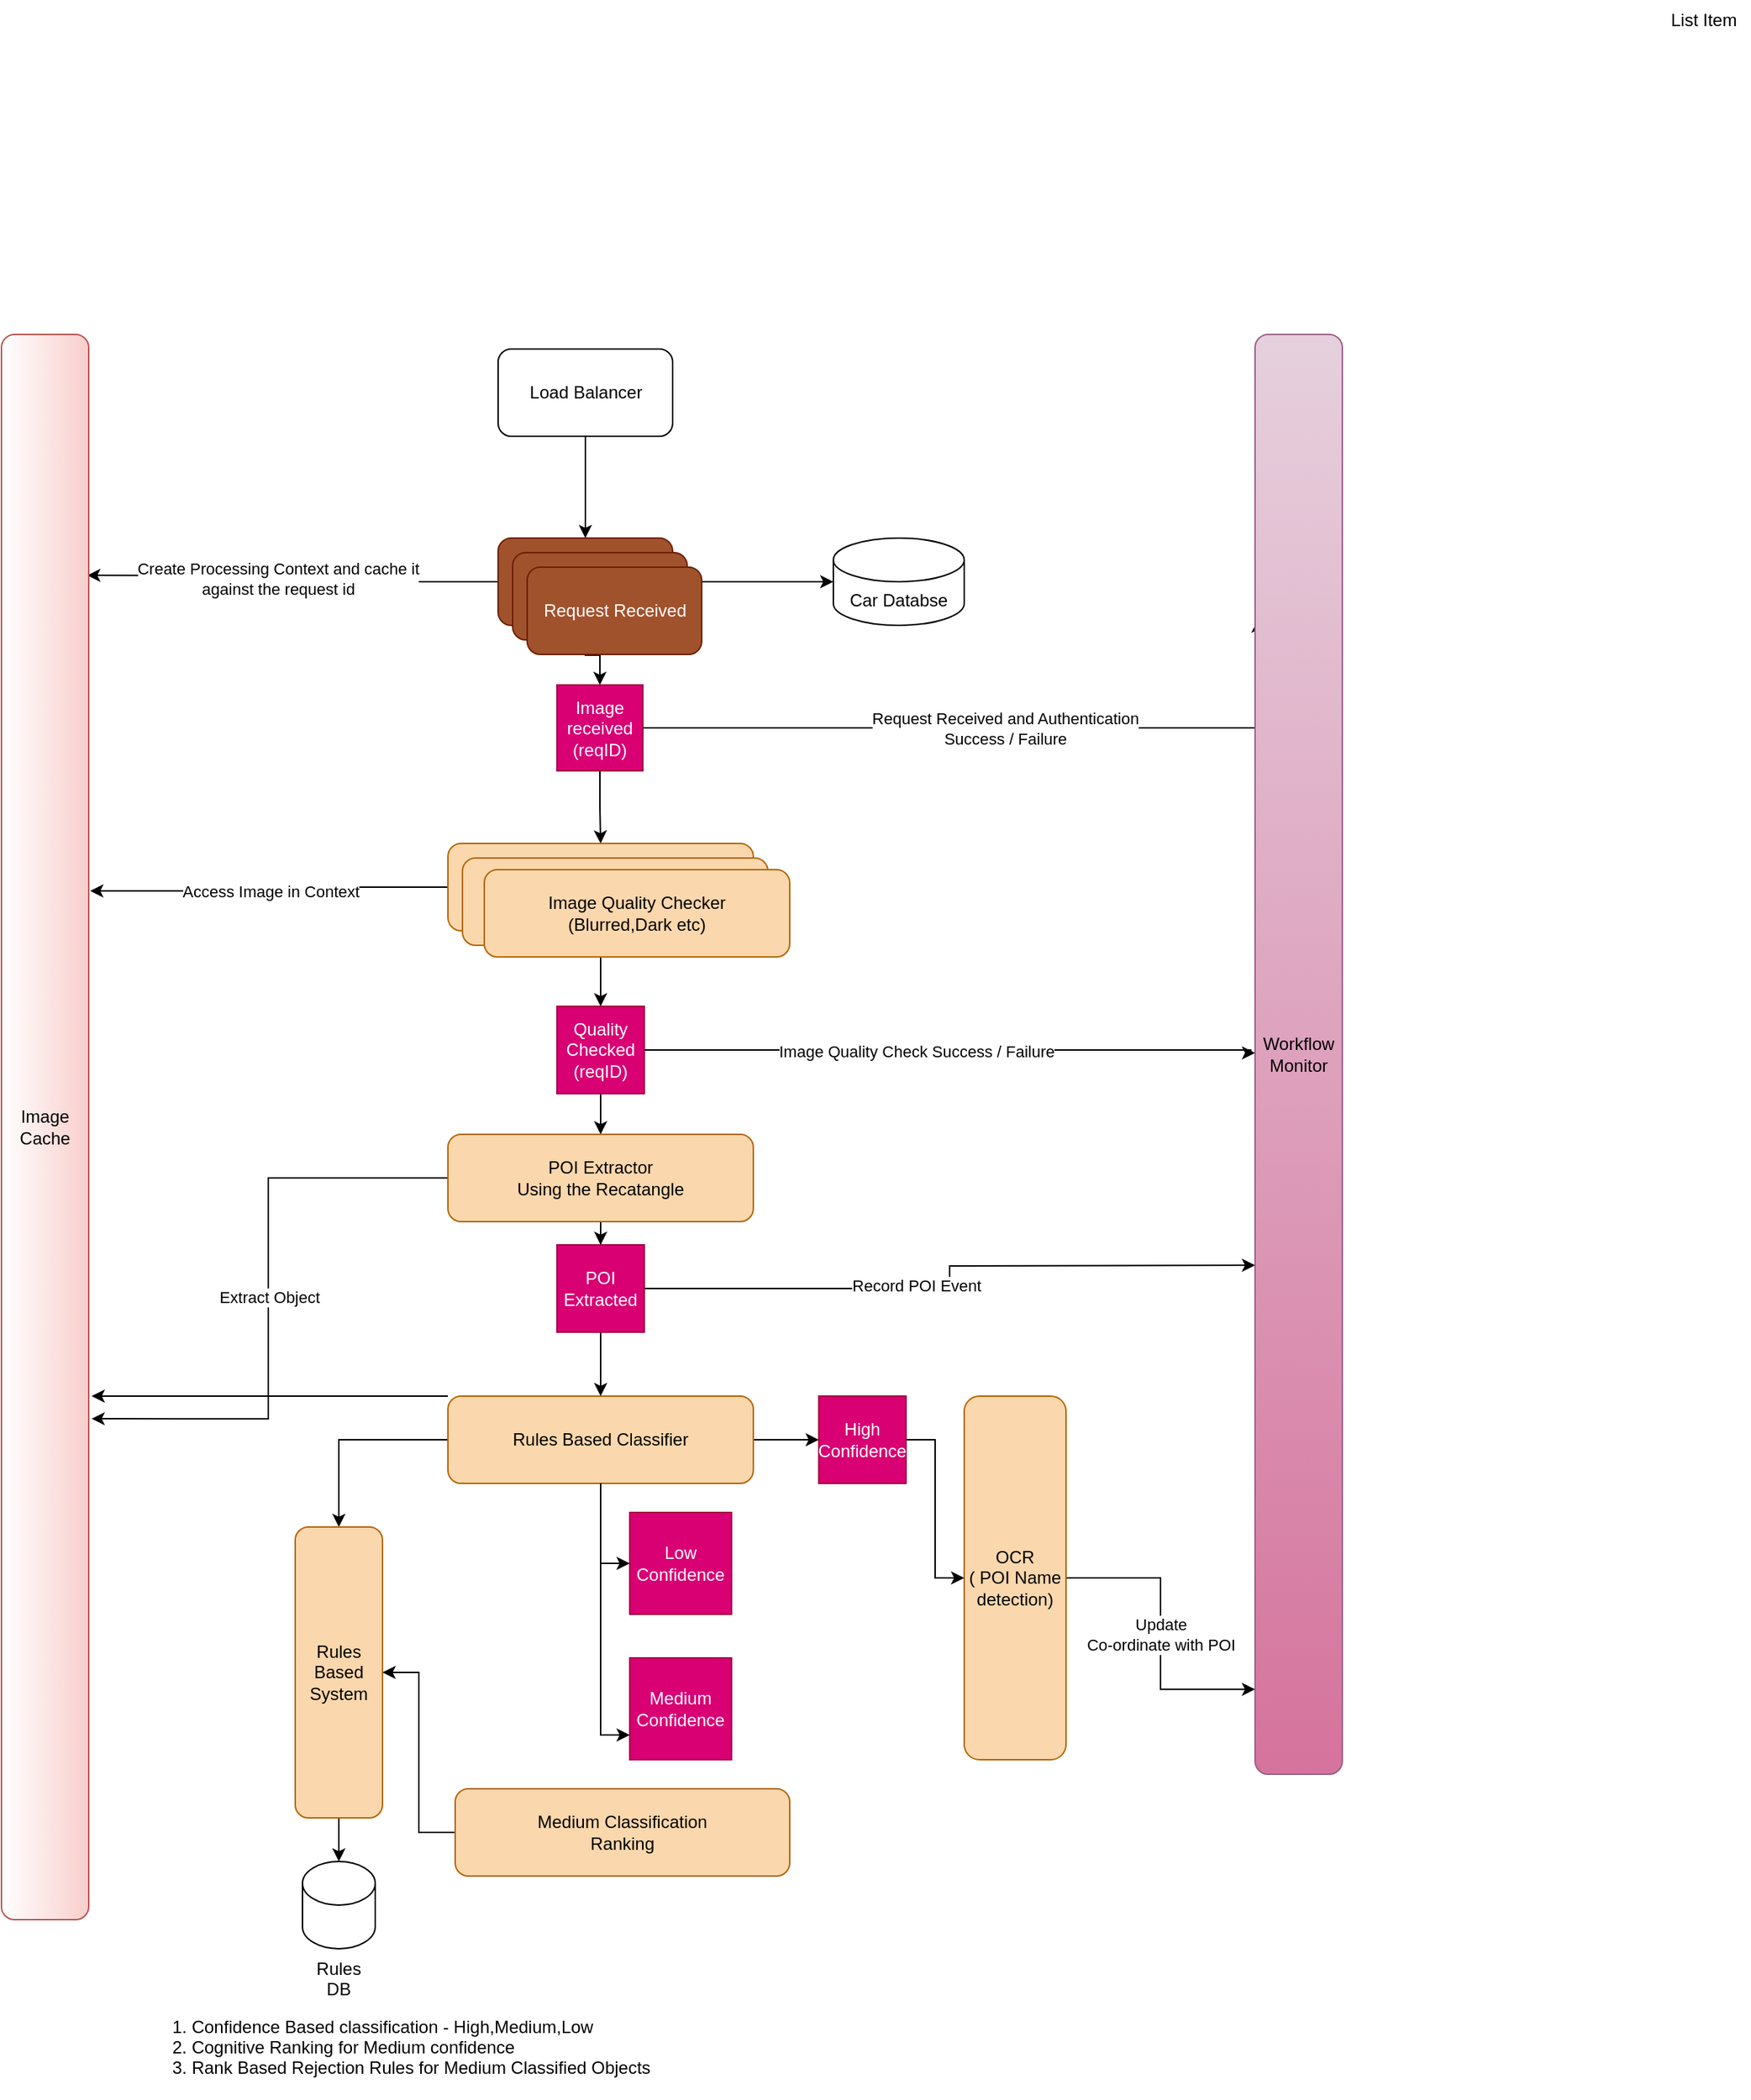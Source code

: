 <mxfile version="14.9.5" type="github">
  <diagram id="XxNugtCI8afvUEBFErPB" name="Page-1">
    <mxGraphModel dx="3122" dy="701" grid="1" gridSize="10" guides="1" tooltips="1" connect="1" arrows="1" fold="1" page="1" pageScale="1" pageWidth="850" pageHeight="1100" math="0" shadow="0">
      <root>
        <mxCell id="0" />
        <mxCell id="1" parent="0" />
        <mxCell id="c3AHEVGunP_70obRJV6V-9" value="" style="edgeStyle=orthogonalEdgeStyle;rounded=0;orthogonalLoop=1;jettySize=auto;html=1;" parent="1" source="c3AHEVGunP_70obRJV6V-1" target="c3AHEVGunP_70obRJV6V-5" edge="1">
          <mxGeometry relative="1" as="geometry" />
        </mxCell>
        <mxCell id="c3AHEVGunP_70obRJV6V-1" value="Load Balancer" style="rounded=1;whiteSpace=wrap;html=1;" parent="1" vertex="1">
          <mxGeometry x="-1080.5" y="330" width="120" height="60" as="geometry" />
        </mxCell>
        <mxCell id="c3AHEVGunP_70obRJV6V-4" value="List Item" style="text;strokeColor=none;fillColor=none;align=left;verticalAlign=top;spacingLeft=4;spacingRight=4;overflow=hidden;rotatable=0;points=[[0,0.5],[1,0.5]];portConstraint=eastwest;" parent="1" vertex="1">
          <mxGeometry x="-280" y="90" width="60" height="26" as="geometry" />
        </mxCell>
        <mxCell id="c3AHEVGunP_70obRJV6V-13" style="edgeStyle=orthogonalEdgeStyle;rounded=0;orthogonalLoop=1;jettySize=auto;html=1;" parent="1" source="c3AHEVGunP_70obRJV6V-5" target="c3AHEVGunP_70obRJV6V-12" edge="1">
          <mxGeometry relative="1" as="geometry" />
        </mxCell>
        <mxCell id="c3AHEVGunP_70obRJV6V-14" style="edgeStyle=orthogonalEdgeStyle;rounded=0;orthogonalLoop=1;jettySize=auto;html=1;entryX=0.983;entryY=0.152;entryDx=0;entryDy=0;entryPerimeter=0;" parent="1" source="c3AHEVGunP_70obRJV6V-5" target="c3AHEVGunP_70obRJV6V-8" edge="1">
          <mxGeometry relative="1" as="geometry">
            <mxPoint x="-1310" y="530" as="targetPoint" />
            <Array as="points" />
          </mxGeometry>
        </mxCell>
        <mxCell id="c3AHEVGunP_70obRJV6V-23" value="&lt;div&gt;Create Processing Context and cache it&lt;/div&gt;&lt;div&gt;against the request id&lt;br&gt;&lt;/div&gt;" style="edgeLabel;html=1;align=center;verticalAlign=middle;resizable=0;points=[];" parent="c3AHEVGunP_70obRJV6V-14" vertex="1" connectable="0">
          <mxGeometry x="-0.255" y="-2" relative="1" as="geometry">
            <mxPoint x="-45" as="offset" />
          </mxGeometry>
        </mxCell>
        <mxCell id="CHWDNGLUlrJRY1oMxt7H-8" value="&lt;div&gt;Request Received and Authentication &lt;br&gt;&lt;/div&gt;&lt;div&gt;Success / Failure&lt;/div&gt;" style="edgeStyle=orthogonalEdgeStyle;rounded=0;orthogonalLoop=1;jettySize=auto;html=1;entryX=0.033;entryY=0.198;entryDx=0;entryDy=0;entryPerimeter=0;exitX=1;exitY=0.5;exitDx=0;exitDy=0;" edge="1" parent="1" source="c3AHEVGunP_70obRJV6V-12" target="c3AHEVGunP_70obRJV6V-6">
          <mxGeometry relative="1" as="geometry">
            <Array as="points">
              <mxPoint x="-558" y="591" />
            </Array>
          </mxGeometry>
        </mxCell>
        <mxCell id="CHWDNGLUlrJRY1oMxt7H-33" style="edgeStyle=orthogonalEdgeStyle;rounded=0;orthogonalLoop=1;jettySize=auto;html=1;" edge="1" parent="1" source="c3AHEVGunP_70obRJV6V-5" target="CHWDNGLUlrJRY1oMxt7H-9">
          <mxGeometry relative="1" as="geometry" />
        </mxCell>
        <mxCell id="c3AHEVGunP_70obRJV6V-5" value="Request Received " style="rounded=1;whiteSpace=wrap;html=1;fillColor=#a0522d;strokeColor=#6D1F00;fontColor=#ffffff;" parent="1" vertex="1">
          <mxGeometry x="-1080.5" y="460" width="120" height="60" as="geometry" />
        </mxCell>
        <mxCell id="c3AHEVGunP_70obRJV6V-6" value="Workflow Monitor" style="whiteSpace=wrap;html=1;rounded=1;gradientColor=#d5739d;fillColor=#e6d0de;strokeColor=#996185;" parent="1" vertex="1">
          <mxGeometry x="-560" y="320" width="60" height="990" as="geometry" />
        </mxCell>
        <mxCell id="c3AHEVGunP_70obRJV6V-8" value="Image Cache" style="rounded=1;whiteSpace=wrap;html=1;comic=0;noLabel=0;perimeter=none;fillColor=#f8cecc;strokeColor=#b85450;gradientDirection=west;gradientColor=#ffffff;" parent="1" vertex="1">
          <mxGeometry x="-1422" y="320" width="60" height="1090" as="geometry" />
        </mxCell>
        <mxCell id="c3AHEVGunP_70obRJV6V-19" value="" style="edgeStyle=orthogonalEdgeStyle;rounded=0;orthogonalLoop=1;jettySize=auto;html=1;" parent="1" source="c3AHEVGunP_70obRJV6V-12" target="c3AHEVGunP_70obRJV6V-17" edge="1">
          <mxGeometry relative="1" as="geometry" />
        </mxCell>
        <mxCell id="c3AHEVGunP_70obRJV6V-12" value="&lt;div&gt;Image&lt;/div&gt;&lt;div&gt;received&lt;/div&gt;&lt;div&gt;(reqID)&lt;br&gt;&lt;/div&gt;" style="whiteSpace=wrap;html=1;aspect=fixed;fillColor=#d80073;strokeColor=#A50040;fontColor=#ffffff;" parent="1" vertex="1">
          <mxGeometry x="-1040" y="561" width="59" height="59" as="geometry" />
        </mxCell>
        <mxCell id="c3AHEVGunP_70obRJV6V-20" style="edgeStyle=orthogonalEdgeStyle;rounded=0;orthogonalLoop=1;jettySize=auto;html=1;" parent="1" source="K9o8H2WBsIFsbjC5ukCQ-2" edge="1">
          <mxGeometry relative="1" as="geometry">
            <mxPoint x="-560" y="814" as="targetPoint" />
            <mxPoint x="-960" y="798" as="sourcePoint" />
            <Array as="points">
              <mxPoint x="-563" y="812" />
              <mxPoint x="-563" y="814" />
            </Array>
          </mxGeometry>
        </mxCell>
        <mxCell id="c3AHEVGunP_70obRJV6V-21" value="Image Quality Check Success / Failure" style="edgeLabel;html=1;align=center;verticalAlign=middle;resizable=0;points=[];" parent="c3AHEVGunP_70obRJV6V-20" vertex="1" connectable="0">
          <mxGeometry x="-0.114" y="-1" relative="1" as="geometry">
            <mxPoint as="offset" />
          </mxGeometry>
        </mxCell>
        <mxCell id="c3AHEVGunP_70obRJV6V-26" value="" style="edgeStyle=orthogonalEdgeStyle;rounded=0;orthogonalLoop=1;jettySize=auto;html=1;entryX=1.017;entryY=0.351;entryDx=0;entryDy=0;entryPerimeter=0;" parent="1" source="c3AHEVGunP_70obRJV6V-17" edge="1" target="c3AHEVGunP_70obRJV6V-8">
          <mxGeometry relative="1" as="geometry">
            <mxPoint x="-1360" y="700" as="targetPoint" />
          </mxGeometry>
        </mxCell>
        <mxCell id="c3AHEVGunP_70obRJV6V-27" value="Access Image in Context" style="edgeLabel;html=1;align=center;verticalAlign=middle;resizable=0;points=[];" parent="c3AHEVGunP_70obRJV6V-26" vertex="1" connectable="0">
          <mxGeometry x="0.161" y="3" relative="1" as="geometry">
            <mxPoint x="20" y="-3" as="offset" />
          </mxGeometry>
        </mxCell>
        <mxCell id="K9o8H2WBsIFsbjC5ukCQ-3" value="" style="edgeStyle=orthogonalEdgeStyle;rounded=0;orthogonalLoop=1;jettySize=auto;html=1;" parent="1" source="c3AHEVGunP_70obRJV6V-17" target="K9o8H2WBsIFsbjC5ukCQ-2" edge="1">
          <mxGeometry relative="1" as="geometry" />
        </mxCell>
        <mxCell id="c3AHEVGunP_70obRJV6V-17" value="Image Quality Checker&lt;br&gt;(Blurred,Dark etc)" style="rounded=1;whiteSpace=wrap;html=1;fillColor=#fad7ac;strokeColor=#b46504;" parent="1" vertex="1">
          <mxGeometry x="-1115" y="670" width="210" height="60" as="geometry" />
        </mxCell>
        <mxCell id="K9o8H2WBsIFsbjC5ukCQ-5" value="" style="edgeStyle=orthogonalEdgeStyle;rounded=0;orthogonalLoop=1;jettySize=auto;html=1;" parent="1" source="K9o8H2WBsIFsbjC5ukCQ-2" target="K9o8H2WBsIFsbjC5ukCQ-4" edge="1">
          <mxGeometry relative="1" as="geometry" />
        </mxCell>
        <mxCell id="K9o8H2WBsIFsbjC5ukCQ-2" value="&lt;div&gt;Quality Checked&lt;/div&gt;&lt;div&gt;(reqID)&lt;br&gt;&lt;/div&gt;" style="whiteSpace=wrap;html=1;aspect=fixed;fillColor=#d80073;strokeColor=#A50040;fontColor=#ffffff;" parent="1" vertex="1">
          <mxGeometry x="-1040" y="782" width="60" height="60" as="geometry" />
        </mxCell>
        <mxCell id="K9o8H2WBsIFsbjC5ukCQ-6" value="Extract Object " style="edgeStyle=orthogonalEdgeStyle;rounded=0;orthogonalLoop=1;jettySize=auto;html=1;entryX=1.033;entryY=0.684;entryDx=0;entryDy=0;entryPerimeter=0;" parent="1" source="K9o8H2WBsIFsbjC5ukCQ-4" target="c3AHEVGunP_70obRJV6V-8" edge="1">
          <mxGeometry relative="1" as="geometry" />
        </mxCell>
        <mxCell id="K9o8H2WBsIFsbjC5ukCQ-13" style="edgeStyle=orthogonalEdgeStyle;rounded=0;orthogonalLoop=1;jettySize=auto;html=1;" parent="1" source="K9o8H2WBsIFsbjC5ukCQ-4" target="K9o8H2WBsIFsbjC5ukCQ-10" edge="1">
          <mxGeometry relative="1" as="geometry" />
        </mxCell>
        <mxCell id="K9o8H2WBsIFsbjC5ukCQ-4" value="&lt;div&gt;POI Extractor&lt;br&gt;&lt;/div&gt;&lt;div&gt;Using the Recatangle&lt;br&gt;&lt;/div&gt;" style="rounded=1;whiteSpace=wrap;html=1;fillColor=#fad7ac;strokeColor=#b46504;" parent="1" vertex="1">
          <mxGeometry x="-1115" y="870" width="210" height="60" as="geometry" />
        </mxCell>
        <mxCell id="K9o8H2WBsIFsbjC5ukCQ-18" value="" style="edgeStyle=orthogonalEdgeStyle;rounded=0;orthogonalLoop=1;jettySize=auto;html=1;" parent="1" source="K9o8H2WBsIFsbjC5ukCQ-9" target="CHWDNGLUlrJRY1oMxt7H-2" edge="1">
          <mxGeometry relative="1" as="geometry">
            <mxPoint x="-830" y="1142.5" as="targetPoint" />
          </mxGeometry>
        </mxCell>
        <mxCell id="CHWDNGLUlrJRY1oMxt7H-1" value="" style="edgeStyle=orthogonalEdgeStyle;rounded=0;orthogonalLoop=1;jettySize=auto;html=1;" edge="1" parent="1" source="K9o8H2WBsIFsbjC5ukCQ-9" target="CHWDNGLUlrJRY1oMxt7H-21">
          <mxGeometry relative="1" as="geometry">
            <mxPoint x="-1010" y="1160" as="targetPoint" />
          </mxGeometry>
        </mxCell>
        <mxCell id="CHWDNGLUlrJRY1oMxt7H-4" style="edgeStyle=orthogonalEdgeStyle;rounded=0;orthogonalLoop=1;jettySize=auto;html=1;" edge="1" parent="1" source="K9o8H2WBsIFsbjC5ukCQ-9">
          <mxGeometry relative="1" as="geometry">
            <mxPoint x="-1360" y="1050" as="targetPoint" />
            <Array as="points">
              <mxPoint x="-1358" y="1050" />
            </Array>
          </mxGeometry>
        </mxCell>
        <mxCell id="CHWDNGLUlrJRY1oMxt7H-45" style="edgeStyle=orthogonalEdgeStyle;rounded=0;orthogonalLoop=1;jettySize=auto;html=1;entryX=0;entryY=0.5;entryDx=0;entryDy=0;" edge="1" parent="1" source="K9o8H2WBsIFsbjC5ukCQ-9" target="CHWDNGLUlrJRY1oMxt7H-28">
          <mxGeometry relative="1" as="geometry" />
        </mxCell>
        <mxCell id="K9o8H2WBsIFsbjC5ukCQ-9" value="Rules Based Classifier" style="rounded=1;whiteSpace=wrap;html=1;fillColor=#fad7ac;strokeColor=#b46504;" parent="1" vertex="1">
          <mxGeometry x="-1115" y="1050" width="210" height="60" as="geometry" />
        </mxCell>
        <mxCell id="CHWDNGLUlrJRY1oMxt7H-31" style="edgeStyle=orthogonalEdgeStyle;rounded=0;orthogonalLoop=1;jettySize=auto;html=1;" edge="1" parent="1" source="K9o8H2WBsIFsbjC5ukCQ-10">
          <mxGeometry relative="1" as="geometry">
            <mxPoint x="-560" y="960" as="targetPoint" />
          </mxGeometry>
        </mxCell>
        <mxCell id="CHWDNGLUlrJRY1oMxt7H-32" value="Record POI Event" style="edgeLabel;html=1;align=center;verticalAlign=middle;resizable=0;points=[];" vertex="1" connectable="0" parent="CHWDNGLUlrJRY1oMxt7H-31">
          <mxGeometry x="-0.121" y="2" relative="1" as="geometry">
            <mxPoint x="-5" as="offset" />
          </mxGeometry>
        </mxCell>
        <mxCell id="CHWDNGLUlrJRY1oMxt7H-41" style="edgeStyle=orthogonalEdgeStyle;rounded=0;orthogonalLoop=1;jettySize=auto;html=1;" edge="1" parent="1" source="K9o8H2WBsIFsbjC5ukCQ-10" target="K9o8H2WBsIFsbjC5ukCQ-9">
          <mxGeometry relative="1" as="geometry" />
        </mxCell>
        <mxCell id="K9o8H2WBsIFsbjC5ukCQ-10" value="POI Extracted" style="whiteSpace=wrap;html=1;aspect=fixed;fillColor=#d80073;strokeColor=#A50040;fontColor=#ffffff;" parent="1" vertex="1">
          <mxGeometry x="-1040" y="946" width="60" height="60" as="geometry" />
        </mxCell>
        <mxCell id="CHWDNGLUlrJRY1oMxt7H-26" value="&lt;div&gt;Update&lt;/div&gt;&lt;div&gt;Co-ordinate with POI&lt;br&gt;&lt;/div&gt;" style="edgeStyle=orthogonalEdgeStyle;rounded=0;orthogonalLoop=1;jettySize=auto;html=1;entryX=0;entryY=0.941;entryDx=0;entryDy=0;entryPerimeter=0;" edge="1" parent="1" source="K9o8H2WBsIFsbjC5ukCQ-17" target="c3AHEVGunP_70obRJV6V-6">
          <mxGeometry relative="1" as="geometry" />
        </mxCell>
        <mxCell id="K9o8H2WBsIFsbjC5ukCQ-17" value="&lt;div&gt;OCR &lt;br&gt;&lt;/div&gt;&lt;div&gt;( POI Name detection)&lt;/div&gt;" style="rounded=1;whiteSpace=wrap;html=1;fillColor=#fad7ac;strokeColor=#b46504;" parent="1" vertex="1">
          <mxGeometry x="-760" y="1050" width="70" height="250" as="geometry" />
        </mxCell>
        <mxCell id="CHWDNGLUlrJRY1oMxt7H-25" style="edgeStyle=orthogonalEdgeStyle;rounded=0;orthogonalLoop=1;jettySize=auto;html=1;" edge="1" parent="1" source="CHWDNGLUlrJRY1oMxt7H-2" target="K9o8H2WBsIFsbjC5ukCQ-17">
          <mxGeometry relative="1" as="geometry" />
        </mxCell>
        <mxCell id="CHWDNGLUlrJRY1oMxt7H-2" value="High Confidence " style="whiteSpace=wrap;html=1;aspect=fixed;fillColor=#d80073;strokeColor=#A50040;fontColor=#ffffff;" vertex="1" parent="1">
          <mxGeometry x="-860" y="1050" width="60" height="60" as="geometry" />
        </mxCell>
        <mxCell id="CHWDNGLUlrJRY1oMxt7H-9" value="Car Databse" style="shape=cylinder3;whiteSpace=wrap;html=1;boundedLbl=1;backgroundOutline=1;size=15;comic=0;gradientColor=#ffffff;gradientDirection=west;verticalAlign=middle;" vertex="1" parent="1">
          <mxGeometry x="-850" y="460" width="90" height="60" as="geometry" />
        </mxCell>
        <mxCell id="CHWDNGLUlrJRY1oMxt7H-17" value="Rules DB" style="shape=cylinder3;whiteSpace=wrap;html=1;boundedLbl=1;backgroundOutline=1;size=15;comic=0;gradientColor=#ffffff;gradientDirection=west;verticalAlign=top;labelPosition=center;verticalLabelPosition=bottom;align=center;" vertex="1" parent="1">
          <mxGeometry x="-1215" y="1370" width="50" height="60" as="geometry" />
        </mxCell>
        <mxCell id="CHWDNGLUlrJRY1oMxt7H-22" style="edgeStyle=orthogonalEdgeStyle;rounded=0;orthogonalLoop=1;jettySize=auto;html=1;" edge="1" parent="1" source="CHWDNGLUlrJRY1oMxt7H-21" target="CHWDNGLUlrJRY1oMxt7H-17">
          <mxGeometry relative="1" as="geometry" />
        </mxCell>
        <mxCell id="CHWDNGLUlrJRY1oMxt7H-21" value="Rules Based System" style="rounded=1;whiteSpace=wrap;html=1;fillColor=#fad7ac;strokeColor=#b46504;" vertex="1" parent="1">
          <mxGeometry x="-1220" y="1140" width="60" height="200" as="geometry" />
        </mxCell>
        <mxCell id="CHWDNGLUlrJRY1oMxt7H-24" value="1. Confidence Based classification - High,Medium,Low&#xa;2. Cognitive Ranking for Medium confidence&#xa;3. Rank Based Rejection Rules for Medium Classified Objects &#xa;&#xa;" style="text;strokeColor=none;fillColor=none;align=left;verticalAlign=top;spacingLeft=4;spacingRight=4;overflow=hidden;rotatable=0;points=[[0,0.5],[1,0.5]];portConstraint=eastwest;comic=0;" vertex="1" parent="1">
          <mxGeometry x="-1310.5" y="1470" width="350" height="60" as="geometry" />
        </mxCell>
        <mxCell id="CHWDNGLUlrJRY1oMxt7H-27" value="Medium Confidence" style="whiteSpace=wrap;html=1;aspect=fixed;fillColor=#d80073;strokeColor=#A50040;fontColor=#ffffff;" vertex="1" parent="1">
          <mxGeometry x="-990" y="1230" width="70" height="70" as="geometry" />
        </mxCell>
        <mxCell id="CHWDNGLUlrJRY1oMxt7H-28" value="Low Confidence" style="whiteSpace=wrap;html=1;aspect=fixed;fillColor=#d80073;strokeColor=#A50040;fontColor=#ffffff;" vertex="1" parent="1">
          <mxGeometry x="-990" y="1130" width="70" height="70" as="geometry" />
        </mxCell>
        <mxCell id="CHWDNGLUlrJRY1oMxt7H-36" value="Request Received " style="rounded=1;whiteSpace=wrap;html=1;fillColor=#a0522d;strokeColor=#6D1F00;fontColor=#ffffff;" vertex="1" parent="1">
          <mxGeometry x="-1070.5" y="470" width="120" height="60" as="geometry" />
        </mxCell>
        <mxCell id="CHWDNGLUlrJRY1oMxt7H-38" value="Request Received " style="rounded=1;whiteSpace=wrap;html=1;fillColor=#a0522d;strokeColor=#6D1F00;fontColor=#ffffff;" vertex="1" parent="1">
          <mxGeometry x="-1060.5" y="480" width="120" height="60" as="geometry" />
        </mxCell>
        <mxCell id="CHWDNGLUlrJRY1oMxt7H-39" value="Image Quality Checker&lt;br&gt;(Blurred,Dark etc)" style="rounded=1;whiteSpace=wrap;html=1;fillColor=#fad7ac;strokeColor=#b46504;" vertex="1" parent="1">
          <mxGeometry x="-1105" y="680" width="210" height="60" as="geometry" />
        </mxCell>
        <mxCell id="CHWDNGLUlrJRY1oMxt7H-40" value="Image Quality Checker&lt;br&gt;(Blurred,Dark etc)" style="rounded=1;whiteSpace=wrap;html=1;fillColor=#fad7ac;strokeColor=#b46504;" vertex="1" parent="1">
          <mxGeometry x="-1090" y="688" width="210" height="60" as="geometry" />
        </mxCell>
        <mxCell id="CHWDNGLUlrJRY1oMxt7H-44" style="edgeStyle=orthogonalEdgeStyle;rounded=0;orthogonalLoop=1;jettySize=auto;html=1;" edge="1" parent="1" source="CHWDNGLUlrJRY1oMxt7H-42" target="CHWDNGLUlrJRY1oMxt7H-21">
          <mxGeometry relative="1" as="geometry" />
        </mxCell>
        <mxCell id="CHWDNGLUlrJRY1oMxt7H-42" value="Medium Classification &lt;br&gt;Ranking " style="rounded=1;whiteSpace=wrap;html=1;fillColor=#fad7ac;strokeColor=#b46504;" vertex="1" parent="1">
          <mxGeometry x="-1110" y="1320" width="230" height="60" as="geometry" />
        </mxCell>
        <mxCell id="CHWDNGLUlrJRY1oMxt7H-49" style="edgeStyle=orthogonalEdgeStyle;rounded=0;orthogonalLoop=1;jettySize=auto;html=1;" edge="1" parent="1" source="K9o8H2WBsIFsbjC5ukCQ-9" target="CHWDNGLUlrJRY1oMxt7H-27">
          <mxGeometry relative="1" as="geometry">
            <mxPoint x="-1010" y="1110" as="sourcePoint" />
            <mxPoint x="-970" y="1270" as="targetPoint" />
            <Array as="points">
              <mxPoint x="-1010" y="1283" />
            </Array>
          </mxGeometry>
        </mxCell>
      </root>
    </mxGraphModel>
  </diagram>
</mxfile>
